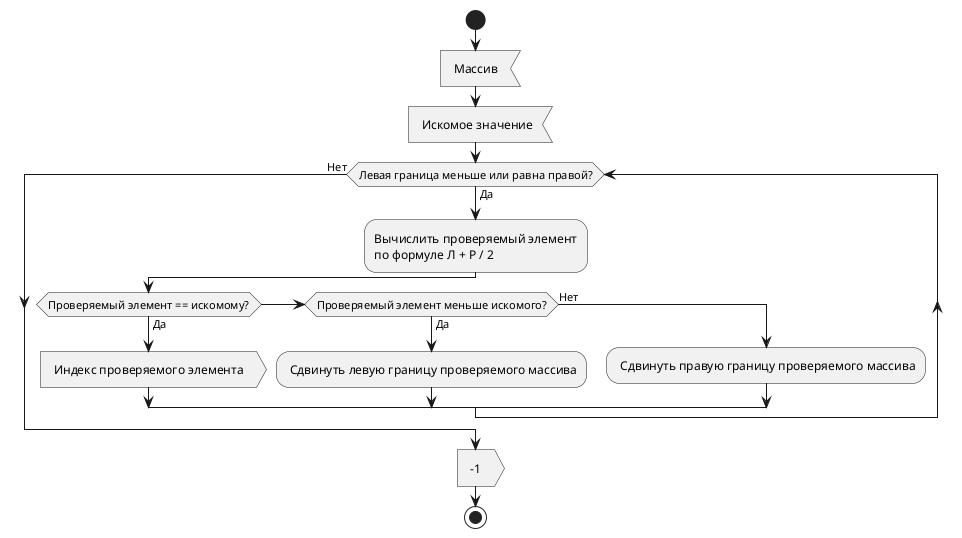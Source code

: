 @startuml
start
: Массив <
: Искомое значение<
  while (Левая граница меньше или равна правой?) is (Да)
    :Вычислить проверяемый элемент\nпо формуле Л + Р / 2;
	if (Проверяемый элемент == искомому?) then (Да)
	   : Индекс проверяемого элемента >
	else if (Проверяемый элемент меньше искомого?) then (Да)
	   : Сдвинуть левую границу проверяемого массива;
	else (Нет)
	   : Сдвинуть правую границу проверяемого массива;
	endif
  endwhile (Нет)
  : -1 >

stop
@enduml
